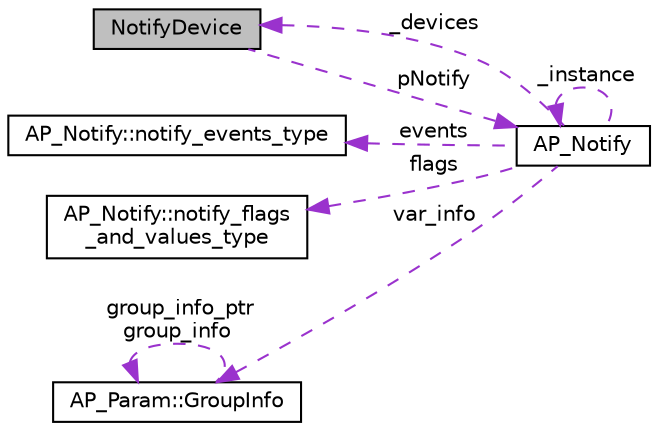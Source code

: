 digraph "NotifyDevice"
{
 // INTERACTIVE_SVG=YES
  edge [fontname="Helvetica",fontsize="10",labelfontname="Helvetica",labelfontsize="10"];
  node [fontname="Helvetica",fontsize="10",shape=record];
  rankdir="LR";
  Node1 [label="NotifyDevice",height=0.2,width=0.4,color="black", fillcolor="grey75", style="filled", fontcolor="black"];
  Node2 -> Node1 [dir="back",color="darkorchid3",fontsize="10",style="dashed",label=" pNotify" ,fontname="Helvetica"];
  Node2 [label="AP_Notify",height=0.2,width=0.4,color="black", fillcolor="white", style="filled",URL="$classAP__Notify.html"];
  Node3 -> Node2 [dir="back",color="darkorchid3",fontsize="10",style="dashed",label=" events" ,fontname="Helvetica"];
  Node3 [label="AP_Notify::notify_events_type",height=0.2,width=0.4,color="black", fillcolor="white", style="filled",URL="$structAP__Notify_1_1notify__events__type.html",tooltip="notify_events_type - bitmask of active events. "];
  Node4 -> Node2 [dir="back",color="darkorchid3",fontsize="10",style="dashed",label=" flags" ,fontname="Helvetica"];
  Node4 [label="AP_Notify::notify_flags\l_and_values_type",height=0.2,width=0.4,color="black", fillcolor="white", style="filled",URL="$structAP__Notify_1_1notify__flags__and__values__type.html",tooltip="notify_flags_type - bitmask of notification flags "];
  Node5 -> Node2 [dir="back",color="darkorchid3",fontsize="10",style="dashed",label=" var_info" ,fontname="Helvetica"];
  Node5 [label="AP_Param::GroupInfo",height=0.2,width=0.4,color="black", fillcolor="white", style="filled",URL="$structAP__Param_1_1GroupInfo.html"];
  Node5 -> Node5 [dir="back",color="darkorchid3",fontsize="10",style="dashed",label=" group_info_ptr\ngroup_info" ,fontname="Helvetica"];
  Node1 -> Node2 [dir="back",color="darkorchid3",fontsize="10",style="dashed",label=" _devices" ,fontname="Helvetica"];
  Node2 -> Node2 [dir="back",color="darkorchid3",fontsize="10",style="dashed",label=" _instance" ,fontname="Helvetica"];
}

